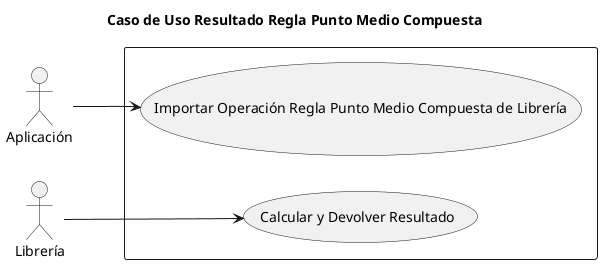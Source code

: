 @startuml

title Caso de Uso Resultado Regla Punto Medio Compuesta

left to right direction

actor Aplicación as aplication
actor Librería as library

rectangle  {
    usecase "Importar Operación Regla Punto Medio Compuesta de Librería" as importar
    usecase "Calcular y Devolver Resultado" as calcular

}

aplication --> importar: ""
library --> calcular: ""

@enduml